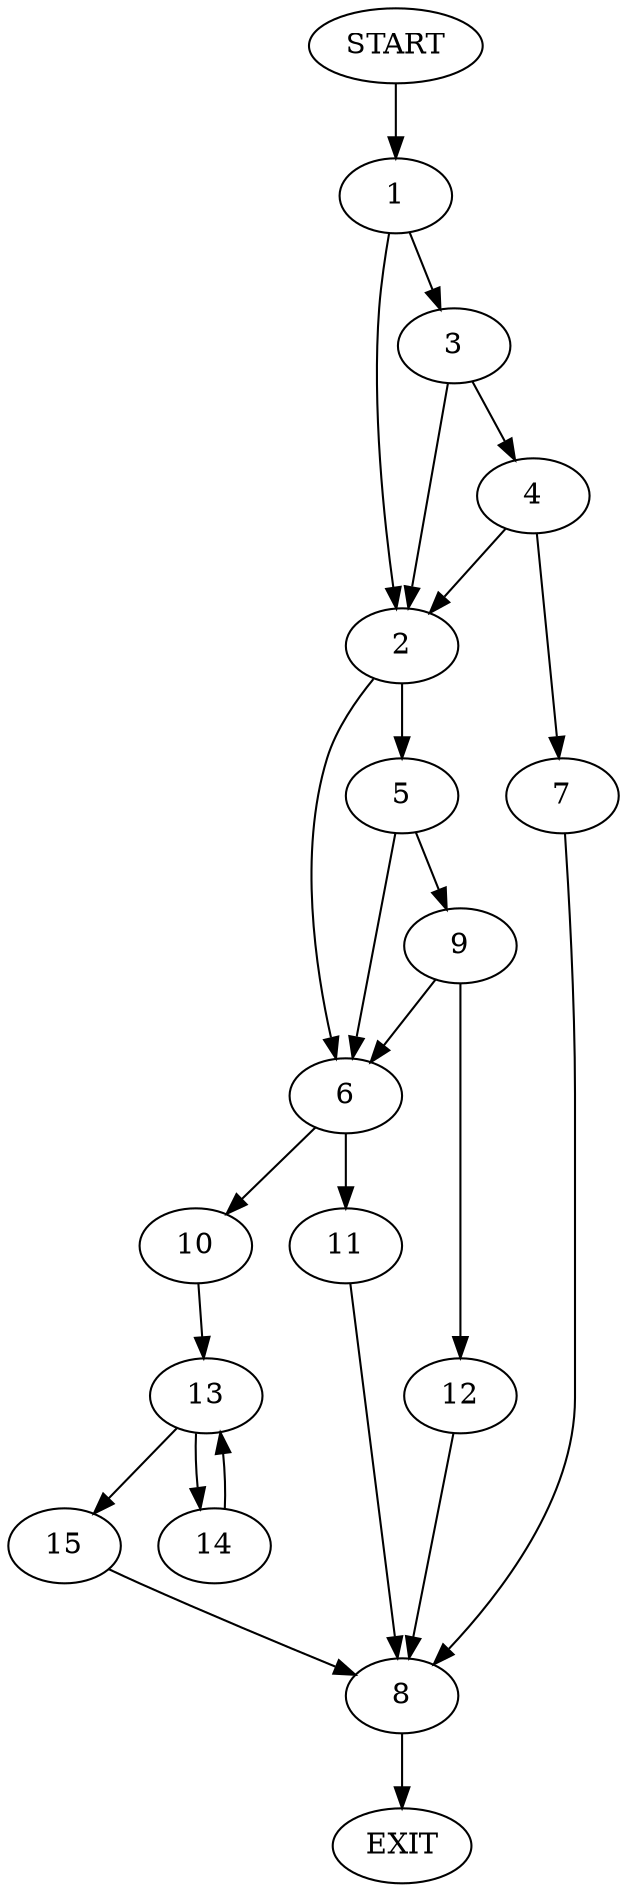 digraph {
0 [label="START"]
16 [label="EXIT"]
0 -> 1
1 -> 2
1 -> 3
3 -> 4
3 -> 2
2 -> 5
2 -> 6
4 -> 2
4 -> 7
7 -> 8
8 -> 16
5 -> 6
5 -> 9
6 -> 10
6 -> 11
9 -> 12
9 -> 6
12 -> 8
10 -> 13
11 -> 8
13 -> 14
13 -> 15
15 -> 8
14 -> 13
}

